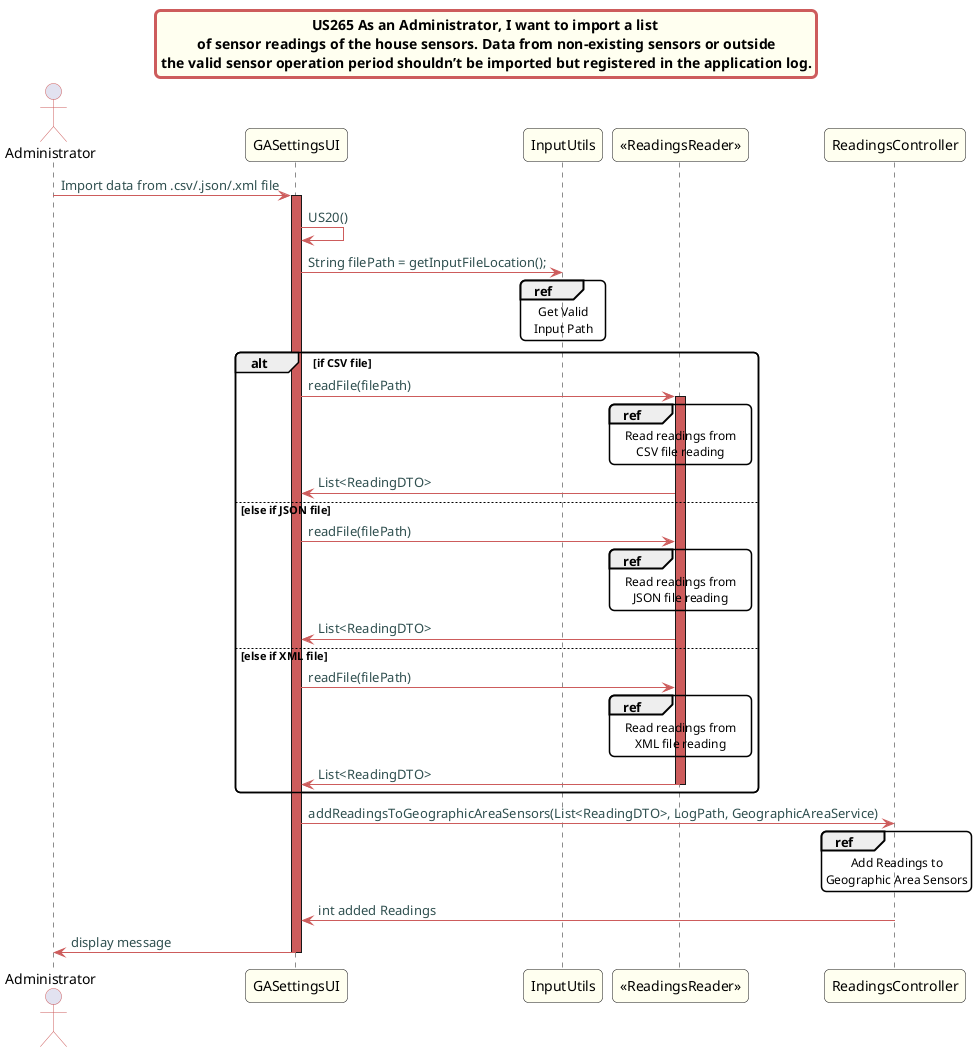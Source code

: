 @startuml

skinparam titleBorderRoundCorner 10
skinparam titleBorderThickness 3
skinparam titleBorderColor indianred
skinparam titleBackgroundColor ivory
skinparam FontName quicksand

skinparam actor {
  BorderColor indianred
  }

skinparam sequence {
  LifeLineBackgroundColor indianred
  ParticipantBackgroundColor ivory
}

skinparam roundcorner 10

skinparam component {
  arrowThickness 1
  ArrowFontName Verdana
  ArrowColor indianred
  ArrowFontColor darkslategrey
}

title US265 As an Administrator, I want to import a list \n of sensor readings of the house sensors. Data from non-existing sensors or outside \nthe valid sensor operation period shouldn’t be imported but registered in the application log.


actor Administrator
Administrator -> GASettingsUI: Import data from .csv/.json/.xml file
activate GASettingsUI
GASettingsUI -> GASettingsUI: US20()
GASettingsUI -> InputUtils: String filePath = getInputFileLocation();
ref over InputUtils
Get Valid
Input Path
end ref


alt if CSV file
GASettingsUI -> "<<ReadingsReader>>": readFile(filePath)
activate "<<ReadingsReader>>"
ref over "<<ReadingsReader>>"
Read readings from
CSV file reading
end ref


"<<ReadingsReader>>" -> GASettingsUI: List<ReadingDTO>
else else if JSON file
GASettingsUI -> "<<ReadingsReader>>": readFile(filePath)
ref over "<<ReadingsReader>>"
Read readings from
JSON file reading
end ref
"<<ReadingsReader>>" -> GASettingsUI: List<ReadingDTO>
else else if XML file
GASettingsUI -> "<<ReadingsReader>>": readFile(filePath)
ref over "<<ReadingsReader>>"
Read readings from
XML file reading
end ref
"<<ReadingsReader>>" -> GASettingsUI: List<ReadingDTO>
deactivate "<<ReadingsReader>>"
end


GASettingsUI -> ReadingsController: addReadingsToGeographicAreaSensors(List<ReadingDTO>, LogPath, GeographicAreaService)
ref over ReadingsController
Add Readings to
Geographic Area Sensors
end ref
ReadingsController -> GASettingsUI: int added Readings
GASettingsUI -> Administrator: display message
deactivate GASettingsUI

@enduml